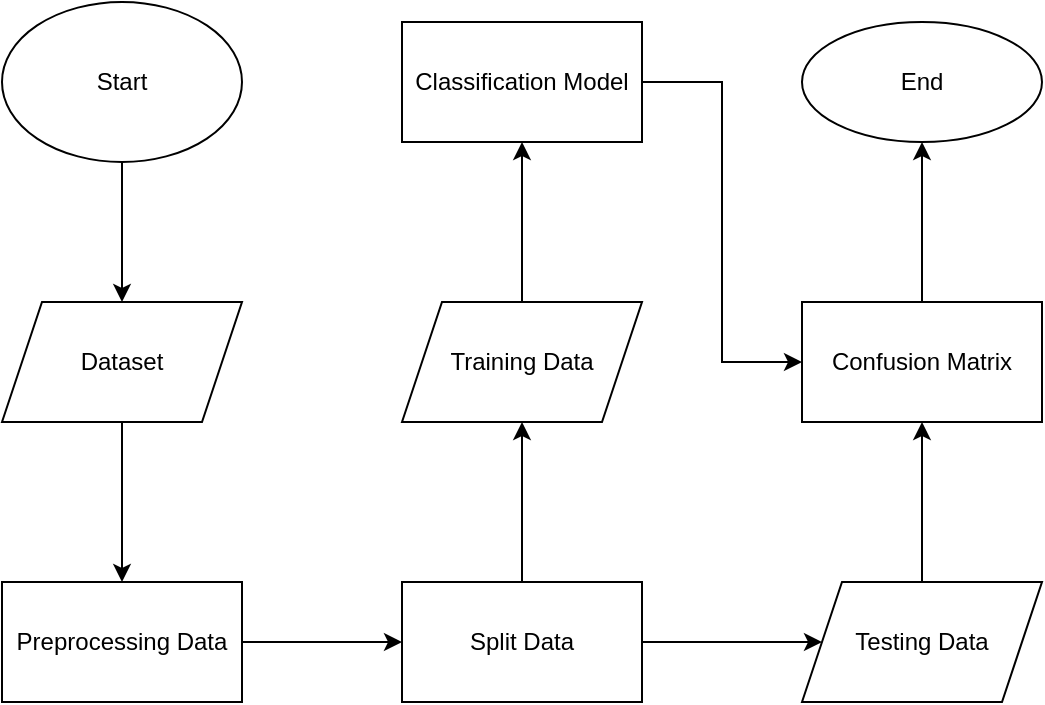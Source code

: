 <mxfile version="20.0.4" type="github">
  <diagram id="2Mvi1IxNTM2qQy8Oi6qK" name="Page-1">
    <mxGraphModel dx="868" dy="483" grid="1" gridSize="10" guides="1" tooltips="1" connect="1" arrows="1" fold="1" page="1" pageScale="1" pageWidth="850" pageHeight="1100" math="0" shadow="0">
      <root>
        <mxCell id="0" />
        <mxCell id="1" parent="0" />
        <mxCell id="W9YyLf7oSCLbkCiUv750-9" style="edgeStyle=orthogonalEdgeStyle;rounded=0;orthogonalLoop=1;jettySize=auto;html=1;" edge="1" parent="1" source="W9YyLf7oSCLbkCiUv750-1" target="W9YyLf7oSCLbkCiUv750-8">
          <mxGeometry relative="1" as="geometry" />
        </mxCell>
        <mxCell id="W9YyLf7oSCLbkCiUv750-1" value="Start" style="ellipse;whiteSpace=wrap;html=1;" vertex="1" parent="1">
          <mxGeometry x="120" y="130" width="120" height="80" as="geometry" />
        </mxCell>
        <mxCell id="W9YyLf7oSCLbkCiUv750-11" value="" style="edgeStyle=orthogonalEdgeStyle;rounded=0;orthogonalLoop=1;jettySize=auto;html=1;" edge="1" parent="1" source="W9YyLf7oSCLbkCiUv750-8" target="W9YyLf7oSCLbkCiUv750-10">
          <mxGeometry relative="1" as="geometry" />
        </mxCell>
        <mxCell id="W9YyLf7oSCLbkCiUv750-8" value="Dataset" style="shape=parallelogram;perimeter=parallelogramPerimeter;whiteSpace=wrap;html=1;fixedSize=1;" vertex="1" parent="1">
          <mxGeometry x="120" y="280" width="120" height="60" as="geometry" />
        </mxCell>
        <mxCell id="W9YyLf7oSCLbkCiUv750-13" value="" style="edgeStyle=orthogonalEdgeStyle;rounded=0;orthogonalLoop=1;jettySize=auto;html=1;" edge="1" parent="1" source="W9YyLf7oSCLbkCiUv750-10" target="W9YyLf7oSCLbkCiUv750-12">
          <mxGeometry relative="1" as="geometry" />
        </mxCell>
        <mxCell id="W9YyLf7oSCLbkCiUv750-10" value="Preprocessing Data" style="whiteSpace=wrap;html=1;" vertex="1" parent="1">
          <mxGeometry x="120" y="420" width="120" height="60" as="geometry" />
        </mxCell>
        <mxCell id="W9YyLf7oSCLbkCiUv750-20" style="edgeStyle=orthogonalEdgeStyle;rounded=0;orthogonalLoop=1;jettySize=auto;html=1;" edge="1" parent="1" source="W9YyLf7oSCLbkCiUv750-12" target="W9YyLf7oSCLbkCiUv750-18">
          <mxGeometry relative="1" as="geometry" />
        </mxCell>
        <mxCell id="W9YyLf7oSCLbkCiUv750-21" style="edgeStyle=orthogonalEdgeStyle;rounded=0;orthogonalLoop=1;jettySize=auto;html=1;entryX=0;entryY=0.5;entryDx=0;entryDy=0;" edge="1" parent="1" source="W9YyLf7oSCLbkCiUv750-12" target="W9YyLf7oSCLbkCiUv750-19">
          <mxGeometry relative="1" as="geometry" />
        </mxCell>
        <mxCell id="W9YyLf7oSCLbkCiUv750-12" value="Split Data" style="whiteSpace=wrap;html=1;" vertex="1" parent="1">
          <mxGeometry x="320" y="420" width="120" height="60" as="geometry" />
        </mxCell>
        <mxCell id="W9YyLf7oSCLbkCiUv750-23" value="" style="edgeStyle=orthogonalEdgeStyle;rounded=0;orthogonalLoop=1;jettySize=auto;html=1;" edge="1" parent="1" source="W9YyLf7oSCLbkCiUv750-18" target="W9YyLf7oSCLbkCiUv750-22">
          <mxGeometry relative="1" as="geometry" />
        </mxCell>
        <mxCell id="W9YyLf7oSCLbkCiUv750-18" value="Training Data" style="shape=parallelogram;perimeter=parallelogramPerimeter;whiteSpace=wrap;html=1;fixedSize=1;" vertex="1" parent="1">
          <mxGeometry x="320" y="280" width="120" height="60" as="geometry" />
        </mxCell>
        <mxCell id="W9YyLf7oSCLbkCiUv750-26" style="edgeStyle=orthogonalEdgeStyle;rounded=0;orthogonalLoop=1;jettySize=auto;html=1;entryX=0.5;entryY=1;entryDx=0;entryDy=0;" edge="1" parent="1" source="W9YyLf7oSCLbkCiUv750-19" target="W9YyLf7oSCLbkCiUv750-24">
          <mxGeometry relative="1" as="geometry" />
        </mxCell>
        <mxCell id="W9YyLf7oSCLbkCiUv750-19" value="Testing Data" style="shape=parallelogram;perimeter=parallelogramPerimeter;whiteSpace=wrap;html=1;fixedSize=1;" vertex="1" parent="1">
          <mxGeometry x="520" y="420" width="120" height="60" as="geometry" />
        </mxCell>
        <mxCell id="W9YyLf7oSCLbkCiUv750-25" value="" style="edgeStyle=orthogonalEdgeStyle;rounded=0;orthogonalLoop=1;jettySize=auto;html=1;" edge="1" parent="1" source="W9YyLf7oSCLbkCiUv750-22" target="W9YyLf7oSCLbkCiUv750-24">
          <mxGeometry relative="1" as="geometry">
            <Array as="points">
              <mxPoint x="480" y="170" />
              <mxPoint x="480" y="310" />
            </Array>
          </mxGeometry>
        </mxCell>
        <mxCell id="W9YyLf7oSCLbkCiUv750-22" value="Classification Model" style="whiteSpace=wrap;html=1;" vertex="1" parent="1">
          <mxGeometry x="320" y="140" width="120" height="60" as="geometry" />
        </mxCell>
        <mxCell id="W9YyLf7oSCLbkCiUv750-28" value="" style="edgeStyle=orthogonalEdgeStyle;rounded=0;orthogonalLoop=1;jettySize=auto;html=1;" edge="1" parent="1" source="W9YyLf7oSCLbkCiUv750-24" target="W9YyLf7oSCLbkCiUv750-27">
          <mxGeometry relative="1" as="geometry" />
        </mxCell>
        <mxCell id="W9YyLf7oSCLbkCiUv750-24" value="Confusion Matrix" style="whiteSpace=wrap;html=1;" vertex="1" parent="1">
          <mxGeometry x="520" y="280" width="120" height="60" as="geometry" />
        </mxCell>
        <mxCell id="W9YyLf7oSCLbkCiUv750-27" value="End" style="ellipse;whiteSpace=wrap;html=1;" vertex="1" parent="1">
          <mxGeometry x="520" y="140" width="120" height="60" as="geometry" />
        </mxCell>
      </root>
    </mxGraphModel>
  </diagram>
</mxfile>
